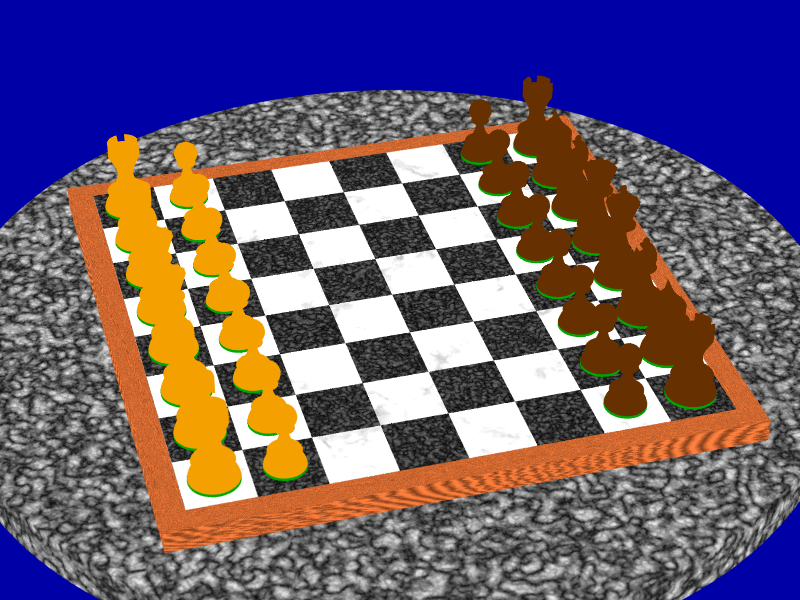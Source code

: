 global_settings { assumed_gamma 2.2 }

#include "shapes.inc"
#include "colors.inc"
#include "textures.inc"
#include "skies.inc"
#include "metals.inc"
#include "woods.inc"

#declare FB_QUALITY_OFF     =  0;
#declare FB_QUALITY_FAST    =  1;
#declare FB_QUALITY_DEF     =  2;
#declare FB_QUALITY_HIGH    =  3;

#declare FB_QUALITY = FB_QUALITY_HIGH;

camera {
    location <200, 150, -55>
    direction <2, 2, 2>
    up <0, 1, 0>
    right <4/3, 0, 0>
    look_at <0, -1, 1>

#if (FB_QUALITY != FB_QUALITY_OFF)
    aperture 2.25
    focal_point <0, 0, 0>
#end

#switch (FB_QUALITY)
#case (FB_QUALITY_OFF)
    aperture 0
    #warning "\nNo focal blur used...\n"
#break
#case (FB_QUALITY_FAST)
    blur_samples 7
    confidence 0.5             // default is 0.9
    variance 1/64              // default is 1/128 (0.0078125)
    #warning "\nFast focal blur used...\n"
#break
#case (FB_QUALITY_DEF)
    blur_samples 19
    confidence 0.90            // default is 0.9
    variance 1/128             // default is 1/128 (0.0078125)
    #warning "\nDefault focal blur used...\n"
#break
#case (FB_QUALITY_HIGH)
    blur_samples 37
    confidence 0.975           // default is 0.9
    variance 1/255             // default is 1/128 (0.0078125)
    #warning "\nHigh Quality focal blur used...\n"
#break
#else
    #warning "\nNo focal blur used...\n"
#end
}

light_source {
    <800, 600, -200>
    colour White
}

#declare PawnBase = union {
    intersection {
        sphere { <0, 0, 0>, 2.5 }
        plane { -y, 0 }
    }
    cylinder {
        0, y*0.35, 2.5
        pigment { green 0.65 }
    }
}

#declare PieceBase = union {
    intersection {
        sphere { <0, 0, 0>, 3 }
        plane { -y, 0 }
    }
    cylinder {
        0, y*0.35, 3.0
        pigment { green 0.65 }
    }
}

#declare Pawn = union {
    sphere { <0, 7, 0>, 1.5 }

    sphere {
        <0, 0, 0>, 1
        scale <1.2, 0.3, 1.2>
        translate 5.5*y
    }

    intersection {
        plane { y, 5.5 }
        object {
            Hyperboloid_Y
            translate 5*y
            scale <0.5, 1, 0.5>
        }
        plane { -y, -2.5 }
    }

    sphere {
        <0, 0, 0>, 1
        scale       <2, 0.5, 2>
        translate   <0, 2.3, 0>
    }
    object { PawnBase }
}


#declare Rook = union {
    intersection {
        union {
            plane { +x, -0.5 }
            plane { -x, -0.5 }
            plane { y, 9 }
        }

        union {
            plane { +z, -0.5 }
            plane { -z, -0.5 }
            plane { y, 9 }
        }

        plane { y, 10 }
        object {
            Cylinder_Y
            scale <2, 1, 2>
        }
        object {
            Cylinder_Y
            scale <1.2, 1, 1.2>
            inverse
        }
        plane { -y, -8 }
    }

    intersection {
        plane { y, 8 }
        object {
            Hyperboloid_Y
            scale <1, 1.5, 1>
            translate 5.401924*y
        }
        plane { -y, -3 }
    }

    sphere {
        <0, 0, 0>, 1
        scale <2.5, 0.5, 2.5>
        translate 2.8*y
    }

    object { PieceBase }
}

#declare Knight = union {
    intersection {
        object {
            Cylinder_Z
            scale <17.875, 17.875, 1>
            translate <-18.625, 7, 0>
            inverse
        }

        object {
            Cylinder_Z
            scale <17.875, 17.875, 1>
            translate <18.625, 7, 0>
            inverse
        }

        object {
            Cylinder_X
            scale <1, 5.1, 5.1>
            translate <0, 11.2, -5>
            inverse
        }

        union {
            plane {
                y, 0
                rotate 30*x
                translate 9.15*y
            }
            plane {
                z, 0
                rotate -20*x
                translate 10*y
            }
        }

        union {
            plane {
                 -y, 0
                rotate 30*x
                translate 7.15*y
            }
            plane {
                y, 0
                rotate 60*x
                translate 7.3*y
            }
        }

        union {
            plane {
                y, 0
                rotate -45*y
            }
            plane {
                y, 0
                rotate 45*z
            }
            translate 9*y
        }

        object { Cylinder_Y scale <2, 1, 2> }
        sphere { <0, 7, 0>, 4 }
    }

    sphere {
        <0, 0, 0>, 1
        scale <2.5, 0.5, 2.5>
        translate <0, 2.8, 0>
    }

    object { PieceBase }
}

#declare Bishop = union {
    sphere { <0, 10.8, 0>, 0.4 }

    intersection {
        union {
            plane { -z, -0.25 }
            plane { +z, -0.25 }
            plane { y, 0  }
            rotate 30*x
            translate 8.5*y
        }

        sphere {
            <0, 0, 0>, 1 
            scale <1.4, 2.1, 1.4>
            translate 8.4*y
        }

        plane { -y, -7 }
    }

    sphere {
        <0, 0, 0>, 1
        scale <1.5, 0.4, 1.5>
        translate 7*y
    }

    intersection {
        plane { y, 7 }
        object {
            Hyperboloid_Y
            scale <0.6, 1.4, 0.6>
            translate 7*y
        }
        plane { -y, -3 }
    }

    sphere { <0, 0, 0>, 1
        scale <2.5, 0.5, 2.5>
        translate 2.8*y
    }

    object { PieceBase }
}

#declare QueenAndKing = union {
    sphere { <0, 10.5, 0>, 1.5 }

    intersection {
        union {
            sphere { <1.75, 12, 0>, 0.9  rotate 150*y }
            sphere { <1.75, 12, 0>, 0.9  rotate 120*y }
            sphere { <1.75, 12, 0>, 0.9  rotate 90*y }
            sphere { <1.75, 12, 0>, 0.9  rotate 60*y }
            sphere { <1.75, 12, 0>, 0.9  rotate 30*y }
            sphere { <1.75, 12, 0>, 0.9  }
            sphere { <1.75, 12, 0>, 0.9  rotate -30*y }
            sphere { <1.75, 12, 0>, 0.9  rotate -60*y }
            sphere { <1.75, 12, 0>, 0.9  rotate -90*y }
            sphere { <1.75, 12, 0>, 0.9  rotate -120*y }
            sphere { <1.75, 12, 0>, 0.9  rotate -150*y }
            sphere { <1.75, 12, 0>, 0.9  rotate  180*y }
            inverse
        }

        plane { y, 11.5 }

        object {
            QCone_Y
            scale <1, 3, 1>
            translate 5*y
        }

        plane { -y, -8 }
    }

    sphere {
        <0, 0, 0>, 1
        scale <1.8, 0.4, 1.8>
        translate 8*y
    }

    intersection {
        plane { y, 8 }
        object {
            Hyperboloid_Y
            scale <0.7, 1.6, 0.7>
            translate 7*y
        }
        plane { -y, -3 }
    }

    sphere { <0, 0, 0>, 1
        scale <2.5, 0.5, 2.5>
        translate 2.8*y
    }

    object { PieceBase }
}

#declare Queen = union {
    sphere { <0, 12.3, 0>, 0.4 }
    object { QueenAndKing }
}

#declare King = union {
    intersection {
        union {
            intersection {
                plane { y, 13 }
                plane { -y, -12.5 }
            }

            intersection {
                plane { +x, 0.25 }
                plane { -x, 0.25 }
            }
        }

        plane { +z,  0.25 }
        plane { -z,  0.25 }
        plane { +x,  0.75 }
        plane { -x,  0.75 }
        plane { +y,  13.5  }
        plane { -y,  -11.5  }
    }

    object { QueenAndKing }
}

#declare WWood = texture {
    T_Silver_3B
}

#declare BWood = texture {
    T_Gold_3C
}

#declare WPawn = object {
    Pawn

    bounded_by {
        sphere { <0, 4, 0>, 4.72 }
    }

    texture {
        WWood
        pigment { quick_color red 0.95 green 0.62 }
    }
}

#declare BPawn = object {
    Pawn

    bounded_by { sphere { <0, 4, 0>, 4.72 } }

    texture {
        BWood
        pigment { quick_color red 0.4 green 0.2 }
    }
}

#declare WRook = object {
    Rook

    bounded_by { sphere { <0, 5, 0>, 5.831 } }

    texture {
        WWood
        pigment { quick_color red 0.95 green 0.62 }
    }
}

#declare BRook = object {
    Rook

    bounded_by { sphere { <0, 5, 0>, 5.831 } }

    texture {
        BWood
        pigment { quick_color red 0.4 green 0.2 }
    }
}

#declare WKnight = object {
    Knight

    bounded_by { sphere { <0, 5, 0>, 5.831 } }

    texture {
        WWood
        pigment { quick_color red 0.95 green 0.62 }
    }
}

#declare BKnight = object {
    Knight
    rotate 180*y

    bounded_by { sphere { <0, 5, 0>, 5.831 } }

    texture {
        BWood
        pigment { quick_color red 0.4 green 0.2 }
    }
}

#declare WBishop = object {
    Bishop

    bounded_by { sphere { <0, 5.5, 0>, 6.265 } }

    texture {
        WWood
        pigment { quick_color red 0.95 green 0.62 }
    }
}

#declare BBishop = object {
    Bishop
    rotate 180*y

    bounded_by { sphere { <0, 5.5 ,0>, 6.265 } }

    texture {
        BWood
        pigment { quick_color red 0.4 green 0.2 }
    }
}

#declare WQueen = object {
    Queen

    bounded_by {
        intersection {
            sphere { <0, 6, 0>, 6.71 }
            object {
                Cylinder_Y
                scale <3, 1, 3>
            }
        }
    }

    texture {
        WWood
        pigment { quick_color red 0.95 green 0.62 }
    }
}

#declare BQueen = object {
    Queen

    bounded_by {
        intersection {
            sphere { <0, 6, 0>, 6.71 }
            object {
                Cylinder_Y
                scale <3, 1, 3>
            }
        }
    }

    texture {
        BWood
        pigment { quick_color red 0.4 green 0.2 }
    }
}

#declare WKing = object {
    King

    bounded_by {
        intersection {
            sphere { <0, 6.5, 0>, 7.16 }
            object {
                Cylinder_Y
                scale <3, 1, 3>
            }
        }
    }

    texture {
        WWood
        pigment { quick_color red 0.95 green 0.62 }
    }
}

#declare BKing = object {
    King

    bounded_by {
        intersection {
            sphere { <0, 6.5, 0>, 7.16 }
            object {
                Cylinder_Y
                scale <3, 1, 3>
            }
        }
    }

    texture {
        BWood
        pigment { quick_color red 0.4 green 0.2 }
    }
}

#declare Ground = plane {
    y, -80
    pigment { blue 0.65 }
    finish {
        ambient 0.25
        diffuse 0.5
    }
}

#declare FarSide = union {
    object { BPawn translate <-28, 0, 20> }
    object { BPawn translate <-20, 0, 20> }
    object { BPawn translate <-12, 0, 20> }
    object { BPawn translate < -4, 0, 20> }
    object { BPawn translate <  4, 0, 20> }
    object { BPawn translate < 12, 0, 20> }
    object { BPawn translate < 20, 0, 20> }
    object { BPawn translate < 28, 0, 20> }

    object { BRook   translate <-28, 0, 28> }
    object { BKnight translate <-20, 0, 28> }
    object { BBishop translate <-12, 0, 28> }
    object { BQueen  translate < -4, 0, 28> }
    object { BKing   translate <  4, 0, 28> }
    object { BBishop translate < 12, 0, 28> }
    object { BKnight translate < 20, 0, 28> }
    object { BRook   translate < 28, 0, 28> }
}

#declare NearSide = union {
    object { WPawn translate <-28, 0, -20> }
    object { WPawn translate <-20, 0, -20> }
    object { WPawn translate <-12, 0, -20> }
    object { WPawn translate < -4, 0, -20> }
    object { WPawn translate <  4, 0, -20> }
    object { WPawn translate < 12, 0, -20> }
    object { WPawn translate < 20, 0, -20> }
    object { WPawn translate < 28, 0, -20> }

    object { WRook   translate <-28, 0, -28> }
    object { WKnight translate <-20, 0, -28> }
    object { WBishop translate <-12, 0, -28> }
    object { WQueen  translate < -4, 0, -28> }
    object { WKing   translate <  4, 0, -28> }
    object { WBishop translate < 12, 0, -28> }
    object { WKnight translate < 20, 0, -28> }
    object { WRook   translate < 28, 0, -28> }
}

#declare Pieces = union {
    object { NearSide }
    object { FarSide }

    bounded_by {
        intersection {
            plane { y, 13.5 }
            sphere { -30*y, 63 }
        }
    }
}

#declare FramePiece = intersection {
    plane { +y, -0.15 }
    plane { -y, 3 }
    plane { -z, 35 }
    plane { <-1, 0, 1>, 0 }
    plane { < 1, 0, 1>, 0 }
}

#declare Frame = union {
    union {
        object { FramePiece }
        object {
            FramePiece
            rotate 180*y
        }
        texture {
            T_Wood20
            scale 2
            rotate y*87
            translate x*1
            finish {
                specular 1
                roughness 0.02
                ambient 0.35
            }
        }
    }

    union {
        object {
            FramePiece
            rotate -90*y
        }
        object {
            FramePiece
            rotate  90*y
        }
        texture {
            T_Wood20
            scale 2
            rotate y*2
            finish {
                specular 1
                roughness 0.02
                ambient 0.35
            }
        }
    }
}

#declare Board = box {
    <-32, -1, -32> <32, 0, 32>
    texture {
       tiles {
           texture {
               pigment {
                   wrinkles
                   turbulence 1.0
                   colour_map {
                       [0.0 0.7 colour White
                              colour White]
                       [0.7 0.9 colour White
                              colour red 0.8 green 0.8 blue 0.8]
                       [0.9 1.0 colour red 0.8 green 0.8 blue 0.8
                              colour red 0.5 green 0.5 blue 0.5]
                   }
                   scale <0.6, 1, 0.6>
                   rotate -30*y
               }
               finish {
                   specular 1
                   roughness 0.02
                   reflection 0.25
               }
           }
           
           tile2
           texture {
               pigment {
                   granite
                   scale <0.3, 1, 0.3>
                   colour_map {
                       [0 1 colour Black
                       colour red 0.5 green 0.5 blue 0.5]
                   }
               }
               finish {
                   specular 1
                   roughness 0.02
                   reflection 0.25
               }
            }
        }
        scale <8, 1, 8>
    }
}



/* Table */
#declare Table = union {
   intersection {
      plane { +y, -3 }
      plane { -y,  8 }
      sphere { <0, -5.5, 0>, 55 }
   }

   intersection {
      plane { y, -8 }
      object {
         Hyperboloid_Y
         scale <10, 20, 10>
         translate -20*y
      }
   }

   pigment {
      granite
      scale 6
   }
   finish {
      specular 1
      roughness 0.02
      reflection 0.3
   }
} 

object { Pieces }
object { Board }
object { Frame }
object { Ground }
object { Table }
//sky_sphere { SkySphere }